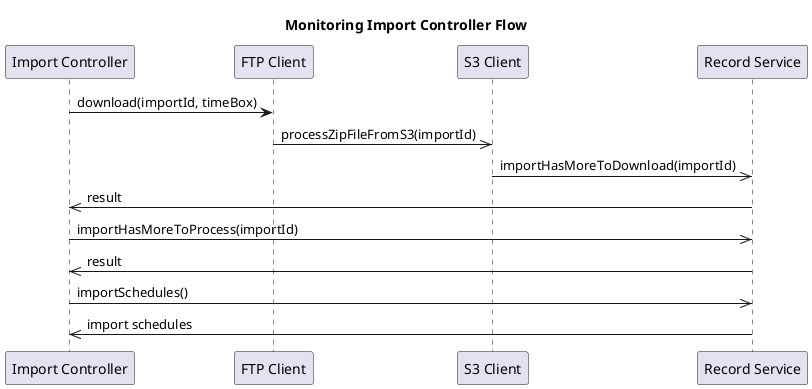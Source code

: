 @startuml

title Monitoring Import Controller Flow

participant "Import Controller" as IMPORTCONTROLLER
participant "FTP Client" as FTPCLIENT
participant "S3 Client"  as S3CLIENT
participant "Record Service" as RECORDSERVICE

IMPORTCONTROLLER -> FTPCLIENT: download(importId, timeBox)
FTPCLIENT ->> S3CLIENT: processZipFileFromS3(importId)
S3CLIENT ->> RECORDSERVICE: importHasMoreToDownload(importId)
RECORDSERVICE ->> IMPORTCONTROLLER: result
IMPORTCONTROLLER ->> RECORDSERVICE: importHasMoreToProcess(importId)
RECORDSERVICE ->> IMPORTCONTROLLER: result
IMPORTCONTROLLER ->> RECORDSERVICE: importSchedules()
RECORDSERVICE ->> IMPORTCONTROLLER: import schedules

@enduml